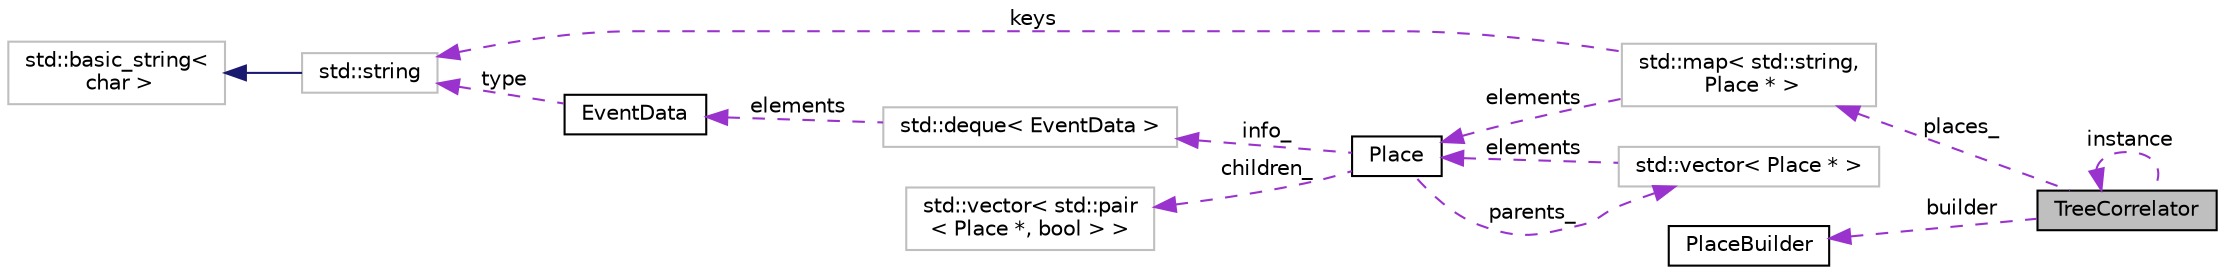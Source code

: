 digraph "TreeCorrelator"
{
  edge [fontname="Helvetica",fontsize="10",labelfontname="Helvetica",labelfontsize="10"];
  node [fontname="Helvetica",fontsize="10",shape=record];
  rankdir="LR";
  Node1 [label="TreeCorrelator",height=0.2,width=0.4,color="black", fillcolor="grey75", style="filled", fontcolor="black"];
  Node2 -> Node1 [dir="back",color="darkorchid3",fontsize="10",style="dashed",label=" places_" ,fontname="Helvetica"];
  Node2 [label="std::map\< std::string,\l Place * \>",height=0.2,width=0.4,color="grey75", fillcolor="white", style="filled"];
  Node3 -> Node2 [dir="back",color="darkorchid3",fontsize="10",style="dashed",label=" elements" ,fontname="Helvetica"];
  Node3 [label="Place",height=0.2,width=0.4,color="black", fillcolor="white", style="filled",URL="$dd/d21/class_place.html",tooltip="A pure abstract class to define a \"place\" for correlator. "];
  Node4 -> Node3 [dir="back",color="darkorchid3",fontsize="10",style="dashed",label=" parents_" ,fontname="Helvetica"];
  Node4 [label="std::vector\< Place * \>",height=0.2,width=0.4,color="grey75", fillcolor="white", style="filled"];
  Node3 -> Node4 [dir="back",color="darkorchid3",fontsize="10",style="dashed",label=" elements" ,fontname="Helvetica"];
  Node5 -> Node3 [dir="back",color="darkorchid3",fontsize="10",style="dashed",label=" info_" ,fontname="Helvetica"];
  Node5 [label="std::deque\< EventData \>",height=0.2,width=0.4,color="grey75", fillcolor="white", style="filled"];
  Node6 -> Node5 [dir="back",color="darkorchid3",fontsize="10",style="dashed",label=" elements" ,fontname="Helvetica"];
  Node6 [label="EventData",height=0.2,width=0.4,color="black", fillcolor="white", style="filled",URL="$d3/dbe/class_event_data.html",tooltip="Simple structure holding basic parameters needed for correlation of events in the same place..."];
  Node7 -> Node6 [dir="back",color="darkorchid3",fontsize="10",style="dashed",label=" type" ,fontname="Helvetica"];
  Node7 [label="std::string",height=0.2,width=0.4,color="grey75", fillcolor="white", style="filled",tooltip="STL class. "];
  Node8 -> Node7 [dir="back",color="midnightblue",fontsize="10",style="solid",fontname="Helvetica"];
  Node8 [label="std::basic_string\<\l char \>",height=0.2,width=0.4,color="grey75", fillcolor="white", style="filled",tooltip="STL class. "];
  Node9 -> Node3 [dir="back",color="darkorchid3",fontsize="10",style="dashed",label=" children_" ,fontname="Helvetica"];
  Node9 [label="std::vector\< std::pair\l\< Place *, bool \> \>",height=0.2,width=0.4,color="grey75", fillcolor="white", style="filled"];
  Node7 -> Node2 [dir="back",color="darkorchid3",fontsize="10",style="dashed",label=" keys" ,fontname="Helvetica"];
  Node10 -> Node1 [dir="back",color="darkorchid3",fontsize="10",style="dashed",label=" builder" ,fontname="Helvetica"];
  Node10 [label="PlaceBuilder",height=0.2,width=0.4,color="black", fillcolor="white", style="filled",URL="$d7/d1a/class_place_builder.html",tooltip="Create place, alter or add existing place to the tree. "];
  Node1 -> Node1 [dir="back",color="darkorchid3",fontsize="10",style="dashed",label=" instance" ,fontname="Helvetica"];
}
